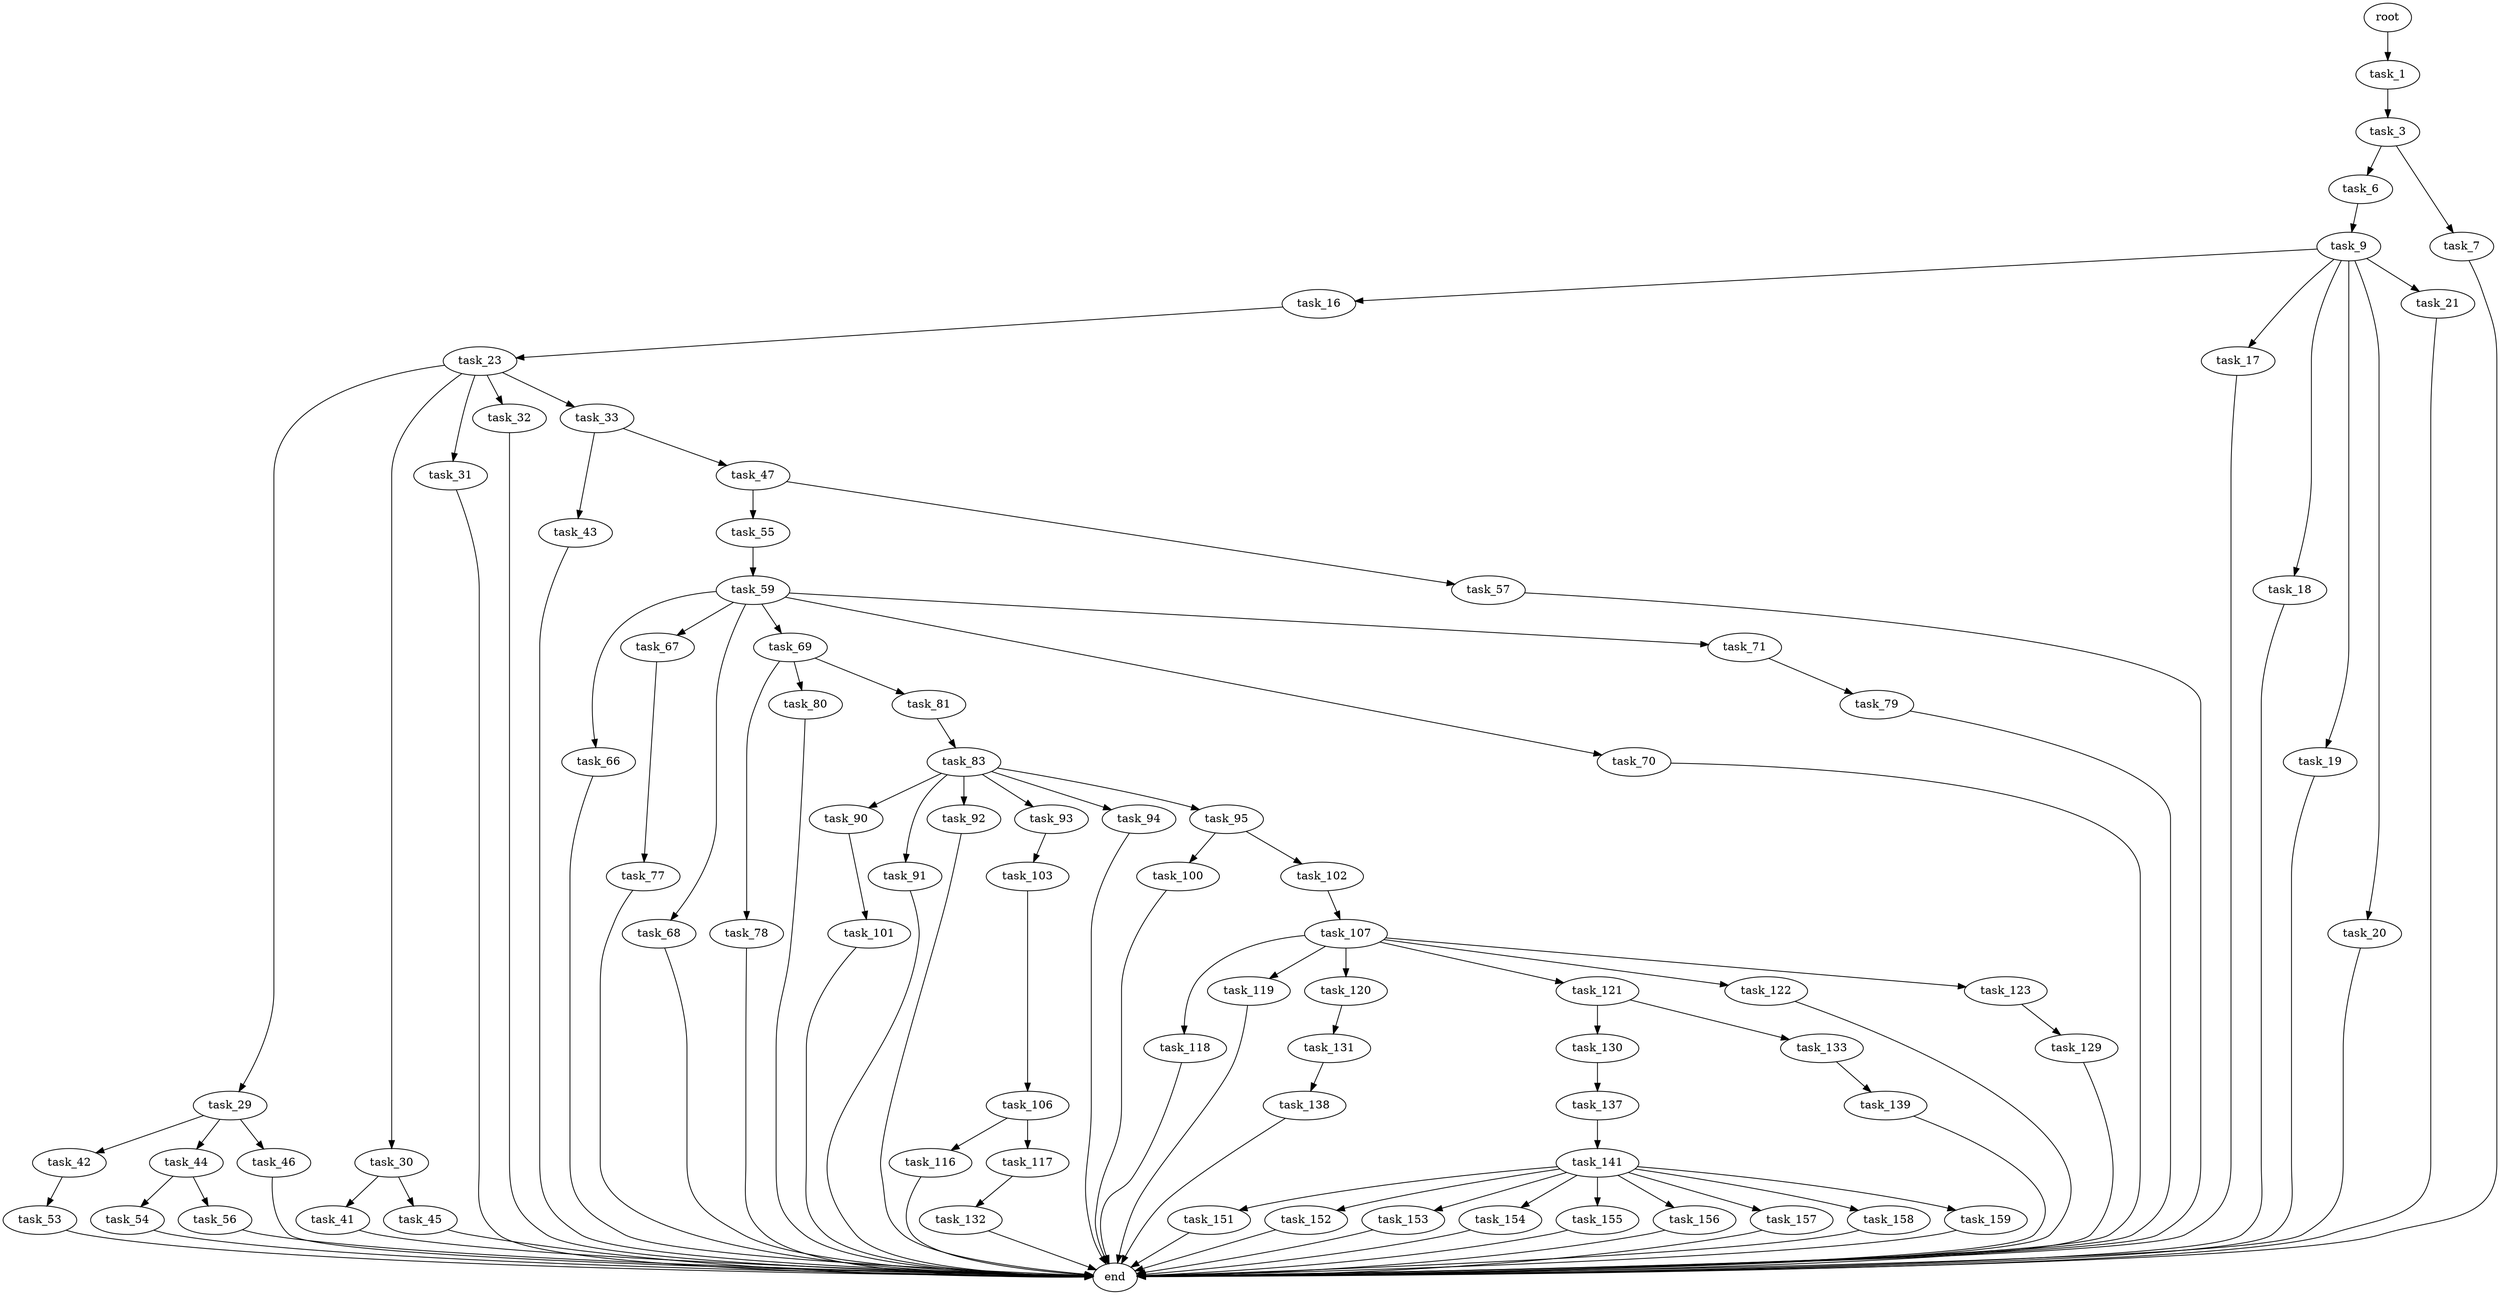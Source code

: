 digraph G {
  root [size="0.000000"];
  task_1 [size="549755813888.000000"];
  task_3 [size="368293445632.000000"];
  task_6 [size="32261358330.000000"];
  task_7 [size="1073741824000.000000"];
  task_9 [size="7124411273.000000"];
  task_16 [size="23536605478.000000"];
  task_17 [size="78681259772.000000"];
  task_18 [size="48859053624.000000"];
  task_19 [size="2697175667.000000"];
  task_20 [size="142146890528.000000"];
  task_21 [size="12698850900.000000"];
  task_23 [size="1769560476.000000"];
  task_29 [size="111017620853.000000"];
  task_30 [size="231928233984.000000"];
  task_31 [size="1360864078649.000000"];
  task_32 [size="231928233984.000000"];
  task_33 [size="36458768325.000000"];
  task_41 [size="964620611121.000000"];
  task_42 [size="1073741824000.000000"];
  task_43 [size="410044416862.000000"];
  task_44 [size="179013153434.000000"];
  task_45 [size="3324831822.000000"];
  task_46 [size="68719476736.000000"];
  task_47 [size="42241618801.000000"];
  task_53 [size="234157065841.000000"];
  task_54 [size="96416541610.000000"];
  task_55 [size="427323389.000000"];
  task_56 [size="15586023689.000000"];
  task_57 [size="870722617.000000"];
  task_59 [size="11730819208.000000"];
  task_66 [size="8589934592.000000"];
  task_67 [size="4923180571.000000"];
  task_68 [size="214696433575.000000"];
  task_69 [size="7178125466.000000"];
  task_70 [size="1073741824000.000000"];
  task_71 [size="368293445632.000000"];
  task_77 [size="8589934592.000000"];
  task_78 [size="70260478234.000000"];
  task_79 [size="80620909379.000000"];
  task_80 [size="22859641452.000000"];
  task_81 [size="324332929179.000000"];
  task_83 [size="231928233984.000000"];
  task_90 [size="308072830086.000000"];
  task_91 [size="68719476736.000000"];
  task_92 [size="1088908816.000000"];
  task_93 [size="481781657028.000000"];
  task_94 [size="16792426050.000000"];
  task_95 [size="45885671852.000000"];
  task_100 [size="68719476736.000000"];
  task_101 [size="231928233984.000000"];
  task_102 [size="164395373709.000000"];
  task_103 [size="166146764506.000000"];
  task_106 [size="1319162270.000000"];
  task_107 [size="68719476736.000000"];
  task_116 [size="8589934592.000000"];
  task_117 [size="8589934592.000000"];
  task_118 [size="38897370606.000000"];
  task_119 [size="1701971349.000000"];
  task_120 [size="27696562142.000000"];
  task_121 [size="709591400525.000000"];
  task_122 [size="2434638142.000000"];
  task_123 [size="1037688855.000000"];
  task_129 [size="3147407767.000000"];
  task_130 [size="134481321334.000000"];
  task_131 [size="223192866484.000000"];
  task_132 [size="8589934592.000000"];
  task_133 [size="8589934592.000000"];
  task_137 [size="8589934592.000000"];
  task_138 [size="68719476736.000000"];
  task_139 [size="134217728000.000000"];
  task_141 [size="1073741824000.000000"];
  task_151 [size="110806744749.000000"];
  task_152 [size="8589934592.000000"];
  task_153 [size="1009871649716.000000"];
  task_154 [size="28991029248.000000"];
  task_155 [size="20718445010.000000"];
  task_156 [size="1373505183209.000000"];
  task_157 [size="157563951371.000000"];
  task_158 [size="1620862863.000000"];
  task_159 [size="11036170352.000000"];
  end [size="0.000000"];

  root -> task_1 [size="1.000000"];
  task_1 -> task_3 [size="536870912.000000"];
  task_3 -> task_6 [size="411041792.000000"];
  task_3 -> task_7 [size="411041792.000000"];
  task_6 -> task_9 [size="75497472.000000"];
  task_7 -> end [size="1.000000"];
  task_9 -> task_16 [size="134217728.000000"];
  task_9 -> task_17 [size="134217728.000000"];
  task_9 -> task_18 [size="134217728.000000"];
  task_9 -> task_19 [size="134217728.000000"];
  task_9 -> task_20 [size="134217728.000000"];
  task_9 -> task_21 [size="134217728.000000"];
  task_16 -> task_23 [size="536870912.000000"];
  task_17 -> end [size="1.000000"];
  task_18 -> end [size="1.000000"];
  task_19 -> end [size="1.000000"];
  task_20 -> end [size="1.000000"];
  task_21 -> end [size="1.000000"];
  task_23 -> task_29 [size="134217728.000000"];
  task_23 -> task_30 [size="134217728.000000"];
  task_23 -> task_31 [size="134217728.000000"];
  task_23 -> task_32 [size="134217728.000000"];
  task_23 -> task_33 [size="134217728.000000"];
  task_29 -> task_42 [size="75497472.000000"];
  task_29 -> task_44 [size="75497472.000000"];
  task_29 -> task_46 [size="75497472.000000"];
  task_30 -> task_41 [size="301989888.000000"];
  task_30 -> task_45 [size="301989888.000000"];
  task_31 -> end [size="1.000000"];
  task_32 -> end [size="1.000000"];
  task_33 -> task_43 [size="33554432.000000"];
  task_33 -> task_47 [size="33554432.000000"];
  task_41 -> end [size="1.000000"];
  task_42 -> task_53 [size="838860800.000000"];
  task_43 -> end [size="1.000000"];
  task_44 -> task_54 [size="411041792.000000"];
  task_44 -> task_56 [size="411041792.000000"];
  task_45 -> end [size="1.000000"];
  task_46 -> end [size="1.000000"];
  task_47 -> task_55 [size="838860800.000000"];
  task_47 -> task_57 [size="838860800.000000"];
  task_53 -> end [size="1.000000"];
  task_54 -> end [size="1.000000"];
  task_55 -> task_59 [size="33554432.000000"];
  task_56 -> end [size="1.000000"];
  task_57 -> end [size="1.000000"];
  task_59 -> task_66 [size="838860800.000000"];
  task_59 -> task_67 [size="838860800.000000"];
  task_59 -> task_68 [size="838860800.000000"];
  task_59 -> task_69 [size="838860800.000000"];
  task_59 -> task_70 [size="838860800.000000"];
  task_59 -> task_71 [size="838860800.000000"];
  task_66 -> end [size="1.000000"];
  task_67 -> task_77 [size="134217728.000000"];
  task_68 -> end [size="1.000000"];
  task_69 -> task_78 [size="134217728.000000"];
  task_69 -> task_80 [size="134217728.000000"];
  task_69 -> task_81 [size="134217728.000000"];
  task_70 -> end [size="1.000000"];
  task_71 -> task_79 [size="411041792.000000"];
  task_77 -> end [size="1.000000"];
  task_78 -> end [size="1.000000"];
  task_79 -> end [size="1.000000"];
  task_80 -> end [size="1.000000"];
  task_81 -> task_83 [size="209715200.000000"];
  task_83 -> task_90 [size="301989888.000000"];
  task_83 -> task_91 [size="301989888.000000"];
  task_83 -> task_92 [size="301989888.000000"];
  task_83 -> task_93 [size="301989888.000000"];
  task_83 -> task_94 [size="301989888.000000"];
  task_83 -> task_95 [size="301989888.000000"];
  task_90 -> task_101 [size="209715200.000000"];
  task_91 -> end [size="1.000000"];
  task_92 -> end [size="1.000000"];
  task_93 -> task_103 [size="411041792.000000"];
  task_94 -> end [size="1.000000"];
  task_95 -> task_100 [size="838860800.000000"];
  task_95 -> task_102 [size="838860800.000000"];
  task_100 -> end [size="1.000000"];
  task_101 -> end [size="1.000000"];
  task_102 -> task_107 [size="134217728.000000"];
  task_103 -> task_106 [size="134217728.000000"];
  task_106 -> task_116 [size="33554432.000000"];
  task_106 -> task_117 [size="33554432.000000"];
  task_107 -> task_118 [size="134217728.000000"];
  task_107 -> task_119 [size="134217728.000000"];
  task_107 -> task_120 [size="134217728.000000"];
  task_107 -> task_121 [size="134217728.000000"];
  task_107 -> task_122 [size="134217728.000000"];
  task_107 -> task_123 [size="134217728.000000"];
  task_116 -> end [size="1.000000"];
  task_117 -> task_132 [size="33554432.000000"];
  task_118 -> end [size="1.000000"];
  task_119 -> end [size="1.000000"];
  task_120 -> task_131 [size="838860800.000000"];
  task_121 -> task_130 [size="536870912.000000"];
  task_121 -> task_133 [size="536870912.000000"];
  task_122 -> end [size="1.000000"];
  task_123 -> task_129 [size="33554432.000000"];
  task_129 -> end [size="1.000000"];
  task_130 -> task_137 [size="301989888.000000"];
  task_131 -> task_138 [size="838860800.000000"];
  task_132 -> end [size="1.000000"];
  task_133 -> task_139 [size="33554432.000000"];
  task_137 -> task_141 [size="33554432.000000"];
  task_138 -> end [size="1.000000"];
  task_139 -> end [size="1.000000"];
  task_141 -> task_151 [size="838860800.000000"];
  task_141 -> task_152 [size="838860800.000000"];
  task_141 -> task_153 [size="838860800.000000"];
  task_141 -> task_154 [size="838860800.000000"];
  task_141 -> task_155 [size="838860800.000000"];
  task_141 -> task_156 [size="838860800.000000"];
  task_141 -> task_157 [size="838860800.000000"];
  task_141 -> task_158 [size="838860800.000000"];
  task_141 -> task_159 [size="838860800.000000"];
  task_151 -> end [size="1.000000"];
  task_152 -> end [size="1.000000"];
  task_153 -> end [size="1.000000"];
  task_154 -> end [size="1.000000"];
  task_155 -> end [size="1.000000"];
  task_156 -> end [size="1.000000"];
  task_157 -> end [size="1.000000"];
  task_158 -> end [size="1.000000"];
  task_159 -> end [size="1.000000"];
}

